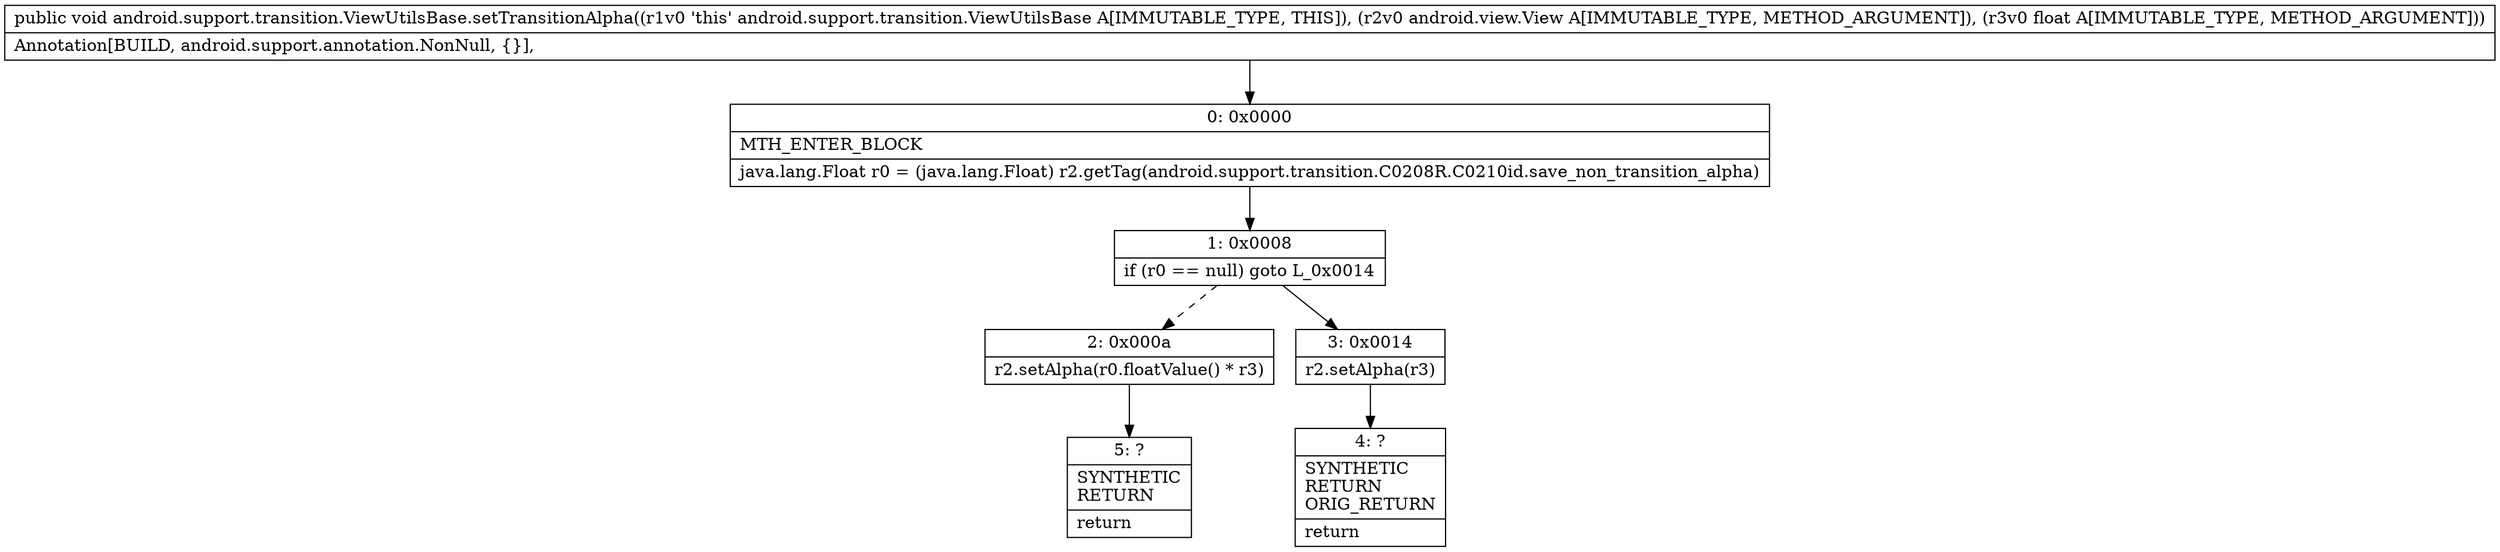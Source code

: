 digraph "CFG forandroid.support.transition.ViewUtilsBase.setTransitionAlpha(Landroid\/view\/View;F)V" {
Node_0 [shape=record,label="{0\:\ 0x0000|MTH_ENTER_BLOCK\l|java.lang.Float r0 = (java.lang.Float) r2.getTag(android.support.transition.C0208R.C0210id.save_non_transition_alpha)\l}"];
Node_1 [shape=record,label="{1\:\ 0x0008|if (r0 == null) goto L_0x0014\l}"];
Node_2 [shape=record,label="{2\:\ 0x000a|r2.setAlpha(r0.floatValue() * r3)\l}"];
Node_3 [shape=record,label="{3\:\ 0x0014|r2.setAlpha(r3)\l}"];
Node_4 [shape=record,label="{4\:\ ?|SYNTHETIC\lRETURN\lORIG_RETURN\l|return\l}"];
Node_5 [shape=record,label="{5\:\ ?|SYNTHETIC\lRETURN\l|return\l}"];
MethodNode[shape=record,label="{public void android.support.transition.ViewUtilsBase.setTransitionAlpha((r1v0 'this' android.support.transition.ViewUtilsBase A[IMMUTABLE_TYPE, THIS]), (r2v0 android.view.View A[IMMUTABLE_TYPE, METHOD_ARGUMENT]), (r3v0 float A[IMMUTABLE_TYPE, METHOD_ARGUMENT]))  | Annotation[BUILD, android.support.annotation.NonNull, \{\}], \l}"];
MethodNode -> Node_0;
Node_0 -> Node_1;
Node_1 -> Node_2[style=dashed];
Node_1 -> Node_3;
Node_2 -> Node_5;
Node_3 -> Node_4;
}

